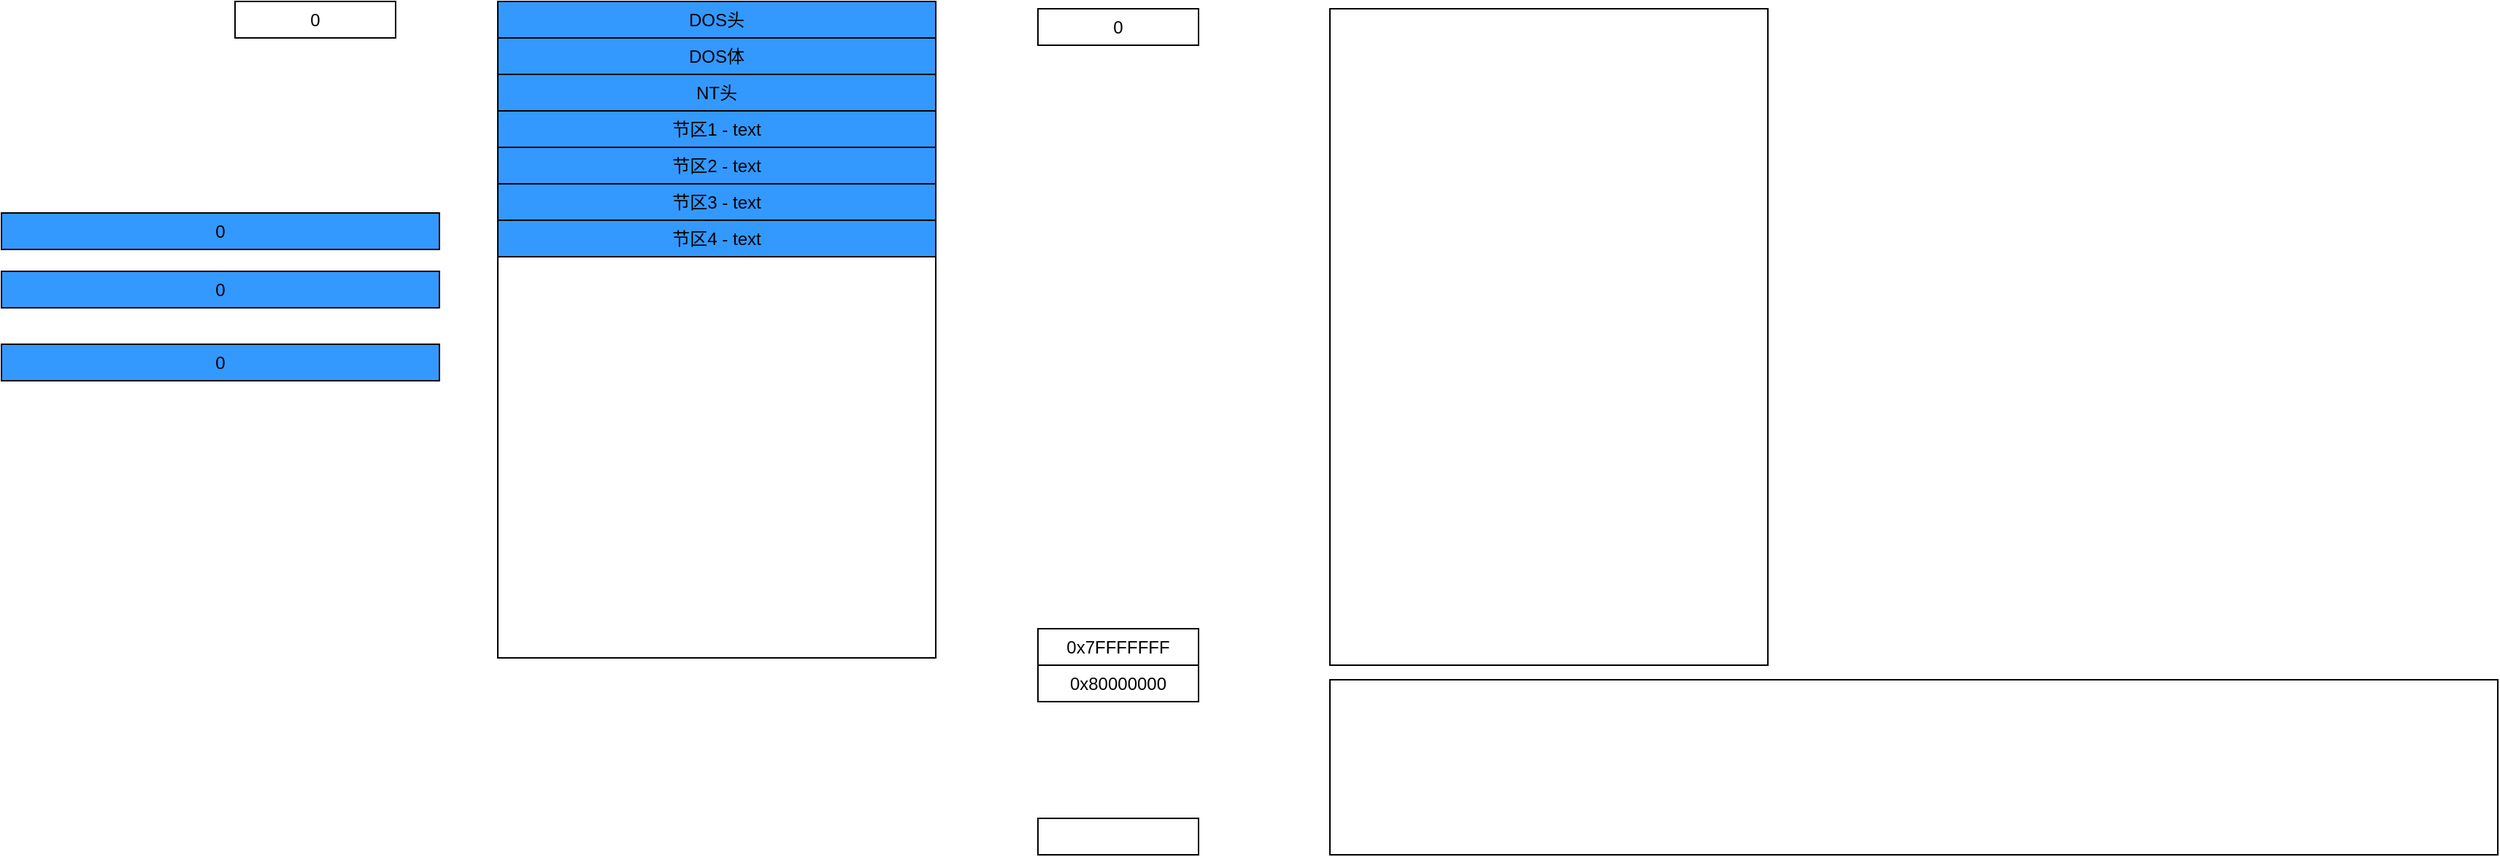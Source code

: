 <mxfile version="22.1.15" type="github">
  <diagram name="第 1 页" id="HuQndsxqc5eb89gfjrGO">
    <mxGraphModel dx="2048" dy="626" grid="1" gridSize="10" guides="1" tooltips="1" connect="1" arrows="1" fold="1" page="1" pageScale="1" pageWidth="827" pageHeight="1169" math="0" shadow="0">
      <root>
        <mxCell id="0" />
        <mxCell id="1" parent="0" />
        <mxCell id="GOtizHdzPTShPssf-sjm-1" value="" style="rounded=0;whiteSpace=wrap;html=1;" vertex="1" parent="1">
          <mxGeometry x="210" y="140" width="300" height="450" as="geometry" />
        </mxCell>
        <mxCell id="GOtizHdzPTShPssf-sjm-2" value="" style="rounded=0;whiteSpace=wrap;html=1;" vertex="1" parent="1">
          <mxGeometry x="210" y="600" width="800" height="120" as="geometry" />
        </mxCell>
        <mxCell id="GOtizHdzPTShPssf-sjm-3" value="0x7FFFFFFF" style="rounded=0;whiteSpace=wrap;html=1;" vertex="1" parent="1">
          <mxGeometry x="10" y="565" width="110" height="25" as="geometry" />
        </mxCell>
        <mxCell id="GOtizHdzPTShPssf-sjm-4" value="0" style="rounded=0;whiteSpace=wrap;html=1;" vertex="1" parent="1">
          <mxGeometry x="10" y="140" width="110" height="25" as="geometry" />
        </mxCell>
        <mxCell id="GOtizHdzPTShPssf-sjm-5" value="0x80000000" style="rounded=0;whiteSpace=wrap;html=1;" vertex="1" parent="1">
          <mxGeometry x="10" y="590" width="110" height="25" as="geometry" />
        </mxCell>
        <mxCell id="GOtizHdzPTShPssf-sjm-6" value="" style="rounded=0;whiteSpace=wrap;html=1;" vertex="1" parent="1">
          <mxGeometry x="10" y="695" width="110" height="25" as="geometry" />
        </mxCell>
        <mxCell id="GOtizHdzPTShPssf-sjm-7" value="" style="rounded=0;whiteSpace=wrap;html=1;" vertex="1" parent="1">
          <mxGeometry x="-360" y="135" width="300" height="450" as="geometry" />
        </mxCell>
        <mxCell id="GOtizHdzPTShPssf-sjm-8" value="0" style="rounded=0;whiteSpace=wrap;html=1;" vertex="1" parent="1">
          <mxGeometry x="-540" y="135" width="110" height="25" as="geometry" />
        </mxCell>
        <mxCell id="GOtizHdzPTShPssf-sjm-9" value="DOS头" style="rounded=0;whiteSpace=wrap;html=1;fillColor=#3399FF;" vertex="1" parent="1">
          <mxGeometry x="-360" y="135" width="300" height="25" as="geometry" />
        </mxCell>
        <mxCell id="GOtizHdzPTShPssf-sjm-10" value="0" style="rounded=0;whiteSpace=wrap;html=1;fillColor=#3399FF;" vertex="1" parent="1">
          <mxGeometry x="-700" y="280" width="300" height="25" as="geometry" />
        </mxCell>
        <mxCell id="GOtizHdzPTShPssf-sjm-11" value="0" style="rounded=0;whiteSpace=wrap;html=1;fillColor=#3399FF;" vertex="1" parent="1">
          <mxGeometry x="-700" y="370" width="300" height="25" as="geometry" />
        </mxCell>
        <mxCell id="GOtizHdzPTShPssf-sjm-12" value="DOS体" style="rounded=0;whiteSpace=wrap;html=1;fillColor=#3399FF;" vertex="1" parent="1">
          <mxGeometry x="-360" y="160" width="300" height="25" as="geometry" />
        </mxCell>
        <mxCell id="GOtizHdzPTShPssf-sjm-13" value="0" style="rounded=0;whiteSpace=wrap;html=1;fillColor=#3399FF;" vertex="1" parent="1">
          <mxGeometry x="-700" y="320" width="300" height="25" as="geometry" />
        </mxCell>
        <mxCell id="GOtizHdzPTShPssf-sjm-14" value="NT头" style="rounded=0;whiteSpace=wrap;html=1;fillColor=#3399FF;" vertex="1" parent="1">
          <mxGeometry x="-360" y="185" width="300" height="25" as="geometry" />
        </mxCell>
        <mxCell id="GOtizHdzPTShPssf-sjm-15" value="节区1 - text" style="rounded=0;whiteSpace=wrap;html=1;fillColor=#3399FF;" vertex="1" parent="1">
          <mxGeometry x="-360" y="210" width="300" height="25" as="geometry" />
        </mxCell>
        <mxCell id="GOtizHdzPTShPssf-sjm-16" value="节区2 - text" style="rounded=0;whiteSpace=wrap;html=1;fillColor=#3399FF;" vertex="1" parent="1">
          <mxGeometry x="-360" y="235" width="300" height="25" as="geometry" />
        </mxCell>
        <mxCell id="GOtizHdzPTShPssf-sjm-17" value="节区3 - text" style="rounded=0;whiteSpace=wrap;html=1;fillColor=#3399FF;" vertex="1" parent="1">
          <mxGeometry x="-360" y="260" width="300" height="25" as="geometry" />
        </mxCell>
        <mxCell id="GOtizHdzPTShPssf-sjm-18" value="节区4 - text" style="rounded=0;whiteSpace=wrap;html=1;fillColor=#3399FF;" vertex="1" parent="1">
          <mxGeometry x="-360" y="285" width="300" height="25" as="geometry" />
        </mxCell>
      </root>
    </mxGraphModel>
  </diagram>
</mxfile>

